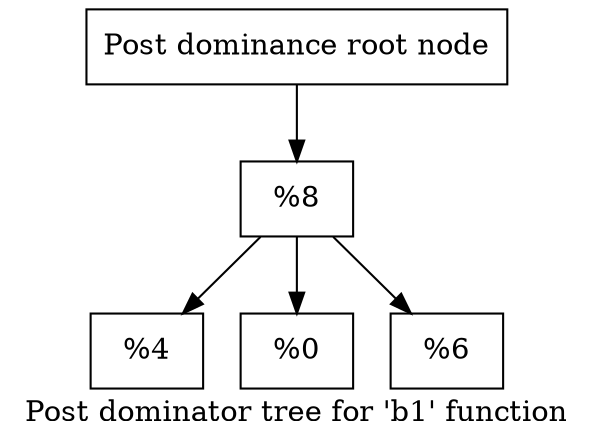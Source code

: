 digraph "Post dominator tree for 'b1' function" {
	label="Post dominator tree for 'b1' function";

	Node0x21d7370 [shape=record,label="{Post dominance root node}"];
	Node0x21d7370 -> Node0x21e2320;
	Node0x21e2320 [shape=record,label="{%8}"];
	Node0x21e2320 -> Node0x21e2360;
	Node0x21e2320 -> Node0x21e23a0;
	Node0x21e2320 -> Node0x21e23e0;
	Node0x21e2360 [shape=record,label="{%4}"];
	Node0x21e23a0 [shape=record,label="{%0}"];
	Node0x21e23e0 [shape=record,label="{%6}"];
}
